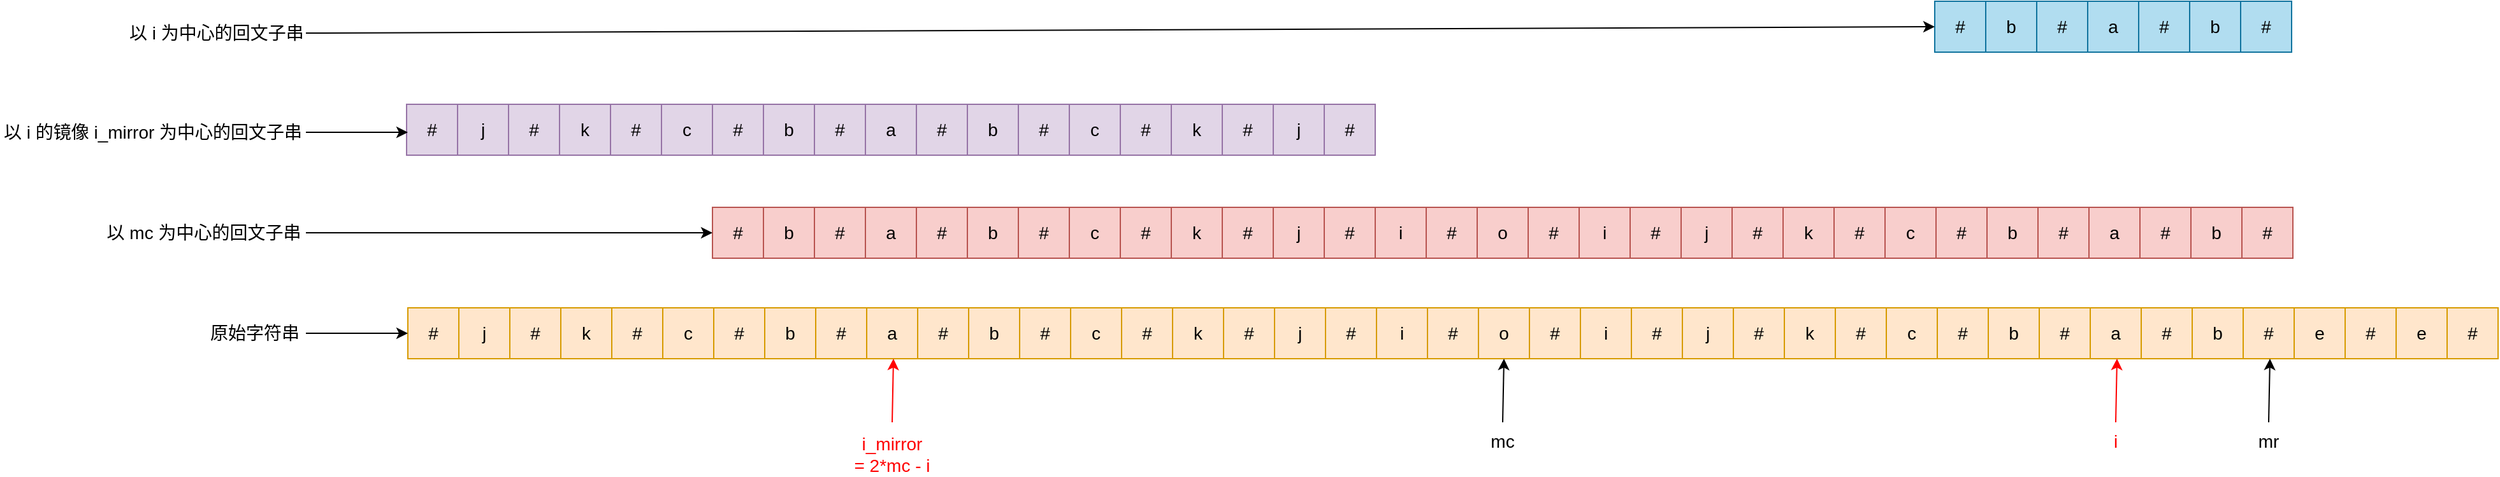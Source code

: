 <mxfile version="20.5.1" type="github">
  <diagram id="ujsnzzT5qiEsHkCUB0JQ" name="Page-1">
    <mxGraphModel dx="2804" dy="2244" grid="1" gridSize="10" guides="1" tooltips="1" connect="1" arrows="1" fold="1" page="1" pageScale="1" pageWidth="850" pageHeight="1100" math="0" shadow="0">
      <root>
        <mxCell id="0" />
        <mxCell id="1" parent="0" />
        <mxCell id="9lWGS304YXizCPAKgDYG-1" value="#" style="rounded=0;whiteSpace=wrap;html=1;fontSize=14;fillColor=#ffe6cc;strokeColor=#d79b00;" vertex="1" parent="1">
          <mxGeometry x="160" y="160" width="40" height="40" as="geometry" />
        </mxCell>
        <mxCell id="9lWGS304YXizCPAKgDYG-2" value="j" style="rounded=0;whiteSpace=wrap;html=1;fontSize=14;fillColor=#ffe6cc;strokeColor=#d79b00;" vertex="1" parent="1">
          <mxGeometry x="200" y="160" width="40" height="40" as="geometry" />
        </mxCell>
        <mxCell id="9lWGS304YXizCPAKgDYG-3" value="#" style="rounded=0;whiteSpace=wrap;html=1;fontSize=14;fillColor=#ffe6cc;strokeColor=#d79b00;" vertex="1" parent="1">
          <mxGeometry x="240" y="160" width="40" height="40" as="geometry" />
        </mxCell>
        <mxCell id="9lWGS304YXizCPAKgDYG-4" value="i" style="rounded=0;whiteSpace=wrap;html=1;fontSize=14;fillColor=#ffe6cc;strokeColor=#d79b00;" vertex="1" parent="1">
          <mxGeometry x="280" y="160" width="40" height="40" as="geometry" />
        </mxCell>
        <mxCell id="9lWGS304YXizCPAKgDYG-5" value="#" style="rounded=0;whiteSpace=wrap;html=1;fontSize=14;fillColor=#ffe6cc;strokeColor=#d79b00;" vertex="1" parent="1">
          <mxGeometry x="320" y="160" width="40" height="40" as="geometry" />
        </mxCell>
        <mxCell id="9lWGS304YXizCPAKgDYG-6" value="o" style="rounded=0;whiteSpace=wrap;html=1;fontSize=14;fillColor=#ffe6cc;strokeColor=#d79b00;" vertex="1" parent="1">
          <mxGeometry x="360" y="160" width="40" height="40" as="geometry" />
        </mxCell>
        <mxCell id="9lWGS304YXizCPAKgDYG-7" value="#" style="rounded=0;whiteSpace=wrap;html=1;fontSize=14;fillColor=#ffe6cc;strokeColor=#d79b00;" vertex="1" parent="1">
          <mxGeometry x="400" y="160" width="40" height="40" as="geometry" />
        </mxCell>
        <mxCell id="9lWGS304YXizCPAKgDYG-8" value="i" style="rounded=0;whiteSpace=wrap;html=1;fontSize=14;fillColor=#ffe6cc;strokeColor=#d79b00;" vertex="1" parent="1">
          <mxGeometry x="440" y="160" width="40" height="40" as="geometry" />
        </mxCell>
        <mxCell id="9lWGS304YXizCPAKgDYG-9" value="#" style="rounded=0;whiteSpace=wrap;html=1;fontSize=14;fillColor=#ffe6cc;strokeColor=#d79b00;" vertex="1" parent="1">
          <mxGeometry x="480" y="160" width="40" height="40" as="geometry" />
        </mxCell>
        <mxCell id="9lWGS304YXizCPAKgDYG-10" value="j" style="rounded=0;whiteSpace=wrap;html=1;fontSize=14;fillColor=#ffe6cc;strokeColor=#d79b00;" vertex="1" parent="1">
          <mxGeometry x="520" y="160" width="40" height="40" as="geometry" />
        </mxCell>
        <mxCell id="9lWGS304YXizCPAKgDYG-11" value="#" style="rounded=0;whiteSpace=wrap;html=1;fontSize=14;fillColor=#ffe6cc;strokeColor=#d79b00;" vertex="1" parent="1">
          <mxGeometry x="560" y="160" width="40" height="40" as="geometry" />
        </mxCell>
        <mxCell id="9lWGS304YXizCPAKgDYG-12" value="k" style="rounded=0;whiteSpace=wrap;html=1;fontSize=14;fillColor=#ffe6cc;strokeColor=#d79b00;" vertex="1" parent="1">
          <mxGeometry x="600" y="160" width="40" height="40" as="geometry" />
        </mxCell>
        <mxCell id="9lWGS304YXizCPAKgDYG-13" value="#" style="rounded=0;whiteSpace=wrap;html=1;fontSize=14;fillColor=#ffe6cc;strokeColor=#d79b00;" vertex="1" parent="1">
          <mxGeometry x="640" y="160" width="40" height="40" as="geometry" />
        </mxCell>
        <mxCell id="9lWGS304YXizCPAKgDYG-14" value="c" style="rounded=0;whiteSpace=wrap;html=1;fontSize=14;fillColor=#ffe6cc;strokeColor=#d79b00;" vertex="1" parent="1">
          <mxGeometry x="680" y="160" width="40" height="40" as="geometry" />
        </mxCell>
        <mxCell id="9lWGS304YXizCPAKgDYG-15" value="#" style="rounded=0;whiteSpace=wrap;html=1;fontSize=14;fillColor=#ffe6cc;strokeColor=#d79b00;" vertex="1" parent="1">
          <mxGeometry x="720" y="160" width="40" height="40" as="geometry" />
        </mxCell>
        <mxCell id="9lWGS304YXizCPAKgDYG-16" value="b" style="rounded=0;whiteSpace=wrap;html=1;fontSize=14;fillColor=#ffe6cc;strokeColor=#d79b00;" vertex="1" parent="1">
          <mxGeometry x="760" y="160" width="40" height="40" as="geometry" />
        </mxCell>
        <mxCell id="9lWGS304YXizCPAKgDYG-17" value="&lt;font style=&quot;font-size: 14px;&quot;&gt;#&lt;/font&gt;" style="rounded=0;whiteSpace=wrap;html=1;fontSize=14;fillColor=#ffe6cc;strokeColor=#d79b00;" vertex="1" parent="1">
          <mxGeometry x="-480" y="160" width="40" height="40" as="geometry" />
        </mxCell>
        <mxCell id="9lWGS304YXizCPAKgDYG-18" value="j" style="rounded=0;whiteSpace=wrap;html=1;fontSize=14;fillColor=#ffe6cc;strokeColor=#d79b00;" vertex="1" parent="1">
          <mxGeometry x="-440" y="160" width="40" height="40" as="geometry" />
        </mxCell>
        <mxCell id="9lWGS304YXizCPAKgDYG-19" value="#" style="rounded=0;whiteSpace=wrap;html=1;fontSize=14;fillColor=#ffe6cc;strokeColor=#d79b00;" vertex="1" parent="1">
          <mxGeometry x="-400" y="160" width="40" height="40" as="geometry" />
        </mxCell>
        <mxCell id="9lWGS304YXizCPAKgDYG-20" value="k" style="rounded=0;whiteSpace=wrap;html=1;fontSize=14;fillColor=#ffe6cc;strokeColor=#d79b00;" vertex="1" parent="1">
          <mxGeometry x="-360" y="160" width="40" height="40" as="geometry" />
        </mxCell>
        <mxCell id="9lWGS304YXizCPAKgDYG-21" value="#" style="rounded=0;whiteSpace=wrap;html=1;fontSize=14;fillColor=#ffe6cc;strokeColor=#d79b00;" vertex="1" parent="1">
          <mxGeometry x="-320" y="160" width="40" height="40" as="geometry" />
        </mxCell>
        <mxCell id="9lWGS304YXizCPAKgDYG-22" value="c" style="rounded=0;whiteSpace=wrap;html=1;fontSize=14;fillColor=#ffe6cc;strokeColor=#d79b00;" vertex="1" parent="1">
          <mxGeometry x="-280" y="160" width="40" height="40" as="geometry" />
        </mxCell>
        <mxCell id="9lWGS304YXizCPAKgDYG-23" value="#" style="rounded=0;whiteSpace=wrap;html=1;fontSize=14;fillColor=#ffe6cc;strokeColor=#d79b00;" vertex="1" parent="1">
          <mxGeometry x="-240" y="160" width="40" height="40" as="geometry" />
        </mxCell>
        <mxCell id="9lWGS304YXizCPAKgDYG-24" value="b" style="rounded=0;whiteSpace=wrap;html=1;fontSize=14;fillColor=#ffe6cc;strokeColor=#d79b00;" vertex="1" parent="1">
          <mxGeometry x="-200" y="160" width="40" height="40" as="geometry" />
        </mxCell>
        <mxCell id="9lWGS304YXizCPAKgDYG-25" value="#" style="rounded=0;whiteSpace=wrap;html=1;fontSize=14;fillColor=#ffe6cc;strokeColor=#d79b00;" vertex="1" parent="1">
          <mxGeometry x="-160" y="160" width="40" height="40" as="geometry" />
        </mxCell>
        <mxCell id="9lWGS304YXizCPAKgDYG-26" value="a" style="rounded=0;whiteSpace=wrap;html=1;fontSize=14;fillColor=#ffe6cc;strokeColor=#d79b00;" vertex="1" parent="1">
          <mxGeometry x="-120" y="160" width="40" height="40" as="geometry" />
        </mxCell>
        <mxCell id="9lWGS304YXizCPAKgDYG-27" value="#" style="rounded=0;whiteSpace=wrap;html=1;fontSize=14;fillColor=#ffe6cc;strokeColor=#d79b00;" vertex="1" parent="1">
          <mxGeometry x="-80" y="160" width="40" height="40" as="geometry" />
        </mxCell>
        <mxCell id="9lWGS304YXizCPAKgDYG-28" value="b" style="rounded=0;whiteSpace=wrap;html=1;fontSize=14;fillColor=#ffe6cc;strokeColor=#d79b00;" vertex="1" parent="1">
          <mxGeometry x="-40" y="160" width="40" height="40" as="geometry" />
        </mxCell>
        <mxCell id="9lWGS304YXizCPAKgDYG-29" value="#" style="rounded=0;whiteSpace=wrap;html=1;fontSize=14;fillColor=#ffe6cc;strokeColor=#d79b00;" vertex="1" parent="1">
          <mxGeometry y="160" width="40" height="40" as="geometry" />
        </mxCell>
        <mxCell id="9lWGS304YXizCPAKgDYG-30" value="c" style="rounded=0;whiteSpace=wrap;html=1;fontSize=14;fillColor=#ffe6cc;strokeColor=#d79b00;" vertex="1" parent="1">
          <mxGeometry x="40" y="160" width="40" height="40" as="geometry" />
        </mxCell>
        <mxCell id="9lWGS304YXizCPAKgDYG-31" value="#" style="rounded=0;whiteSpace=wrap;html=1;fontSize=14;fillColor=#ffe6cc;strokeColor=#d79b00;" vertex="1" parent="1">
          <mxGeometry x="80" y="160" width="40" height="40" as="geometry" />
        </mxCell>
        <mxCell id="9lWGS304YXizCPAKgDYG-32" value="k" style="rounded=0;whiteSpace=wrap;html=1;fontSize=14;fillColor=#ffe6cc;strokeColor=#d79b00;" vertex="1" parent="1">
          <mxGeometry x="120" y="160" width="40" height="40" as="geometry" />
        </mxCell>
        <mxCell id="9lWGS304YXizCPAKgDYG-34" value="#" style="rounded=0;whiteSpace=wrap;html=1;fontSize=14;fillColor=#ffe6cc;strokeColor=#d79b00;" vertex="1" parent="1">
          <mxGeometry x="800" y="160" width="40" height="40" as="geometry" />
        </mxCell>
        <mxCell id="9lWGS304YXizCPAKgDYG-35" value="a" style="rounded=0;whiteSpace=wrap;html=1;fontSize=14;fillColor=#ffe6cc;strokeColor=#d79b00;" vertex="1" parent="1">
          <mxGeometry x="840" y="160" width="40" height="40" as="geometry" />
        </mxCell>
        <mxCell id="9lWGS304YXizCPAKgDYG-36" value="#" style="rounded=0;whiteSpace=wrap;html=1;fontSize=14;fillColor=#ffe6cc;strokeColor=#d79b00;" vertex="1" parent="1">
          <mxGeometry x="880" y="160" width="40" height="40" as="geometry" />
        </mxCell>
        <mxCell id="9lWGS304YXizCPAKgDYG-37" value="b" style="rounded=0;whiteSpace=wrap;html=1;fontSize=14;fillColor=#ffe6cc;strokeColor=#d79b00;" vertex="1" parent="1">
          <mxGeometry x="920" y="160" width="40" height="40" as="geometry" />
        </mxCell>
        <mxCell id="9lWGS304YXizCPAKgDYG-38" value="#" style="rounded=0;whiteSpace=wrap;html=1;fontSize=14;fillColor=#ffe6cc;strokeColor=#d79b00;" vertex="1" parent="1">
          <mxGeometry x="960" y="160" width="40" height="40" as="geometry" />
        </mxCell>
        <mxCell id="9lWGS304YXizCPAKgDYG-39" value="e" style="rounded=0;whiteSpace=wrap;html=1;fontSize=14;fillColor=#ffe6cc;strokeColor=#d79b00;" vertex="1" parent="1">
          <mxGeometry x="1000" y="160" width="40" height="40" as="geometry" />
        </mxCell>
        <mxCell id="9lWGS304YXizCPAKgDYG-40" value="#" style="rounded=0;whiteSpace=wrap;html=1;fontSize=14;fillColor=#ffe6cc;strokeColor=#d79b00;" vertex="1" parent="1">
          <mxGeometry x="1040" y="160" width="40" height="40" as="geometry" />
        </mxCell>
        <mxCell id="9lWGS304YXizCPAKgDYG-41" value="e" style="rounded=0;whiteSpace=wrap;html=1;fontSize=14;fillColor=#ffe6cc;strokeColor=#d79b00;" vertex="1" parent="1">
          <mxGeometry x="1080" y="160" width="40" height="40" as="geometry" />
        </mxCell>
        <mxCell id="9lWGS304YXizCPAKgDYG-42" value="#" style="rounded=0;whiteSpace=wrap;html=1;fontSize=14;fillColor=#ffe6cc;strokeColor=#d79b00;" vertex="1" parent="1">
          <mxGeometry x="1120" y="160" width="40" height="40" as="geometry" />
        </mxCell>
        <mxCell id="9lWGS304YXizCPAKgDYG-75" value="#" style="rounded=0;whiteSpace=wrap;html=1;fontSize=14;fillColor=#f8cecc;strokeColor=#b85450;" vertex="1" parent="1">
          <mxGeometry x="159" y="81" width="40" height="40" as="geometry" />
        </mxCell>
        <mxCell id="9lWGS304YXizCPAKgDYG-76" value="j" style="rounded=0;whiteSpace=wrap;html=1;fontSize=14;fillColor=#f8cecc;strokeColor=#b85450;" vertex="1" parent="1">
          <mxGeometry x="199" y="81" width="40" height="40" as="geometry" />
        </mxCell>
        <mxCell id="9lWGS304YXizCPAKgDYG-77" value="#" style="rounded=0;whiteSpace=wrap;html=1;fontSize=14;fillColor=#f8cecc;strokeColor=#b85450;" vertex="1" parent="1">
          <mxGeometry x="239" y="81" width="40" height="40" as="geometry" />
        </mxCell>
        <mxCell id="9lWGS304YXizCPAKgDYG-78" value="i" style="rounded=0;whiteSpace=wrap;html=1;fontSize=14;fillColor=#f8cecc;strokeColor=#b85450;" vertex="1" parent="1">
          <mxGeometry x="279" y="81" width="40" height="40" as="geometry" />
        </mxCell>
        <mxCell id="9lWGS304YXizCPAKgDYG-79" value="#" style="rounded=0;whiteSpace=wrap;html=1;fontSize=14;fillColor=#f8cecc;strokeColor=#b85450;" vertex="1" parent="1">
          <mxGeometry x="319" y="81" width="40" height="40" as="geometry" />
        </mxCell>
        <mxCell id="9lWGS304YXizCPAKgDYG-80" value="o" style="rounded=0;whiteSpace=wrap;html=1;fontSize=14;fillColor=#f8cecc;strokeColor=#b85450;" vertex="1" parent="1">
          <mxGeometry x="359" y="81" width="40" height="40" as="geometry" />
        </mxCell>
        <mxCell id="9lWGS304YXizCPAKgDYG-81" value="#" style="rounded=0;whiteSpace=wrap;html=1;fontSize=14;fillColor=#f8cecc;strokeColor=#b85450;" vertex="1" parent="1">
          <mxGeometry x="399" y="81" width="40" height="40" as="geometry" />
        </mxCell>
        <mxCell id="9lWGS304YXizCPAKgDYG-82" value="i" style="rounded=0;whiteSpace=wrap;html=1;fontSize=14;fillColor=#f8cecc;strokeColor=#b85450;" vertex="1" parent="1">
          <mxGeometry x="439" y="81" width="40" height="40" as="geometry" />
        </mxCell>
        <mxCell id="9lWGS304YXizCPAKgDYG-83" value="#" style="rounded=0;whiteSpace=wrap;html=1;fontSize=14;fillColor=#f8cecc;strokeColor=#b85450;" vertex="1" parent="1">
          <mxGeometry x="479" y="81" width="40" height="40" as="geometry" />
        </mxCell>
        <mxCell id="9lWGS304YXizCPAKgDYG-84" value="j" style="rounded=0;whiteSpace=wrap;html=1;fontSize=14;fillColor=#f8cecc;strokeColor=#b85450;" vertex="1" parent="1">
          <mxGeometry x="519" y="81" width="40" height="40" as="geometry" />
        </mxCell>
        <mxCell id="9lWGS304YXizCPAKgDYG-85" value="#" style="rounded=0;whiteSpace=wrap;html=1;fontSize=14;fillColor=#f8cecc;strokeColor=#b85450;" vertex="1" parent="1">
          <mxGeometry x="559" y="81" width="40" height="40" as="geometry" />
        </mxCell>
        <mxCell id="9lWGS304YXizCPAKgDYG-86" value="k" style="rounded=0;whiteSpace=wrap;html=1;fontSize=14;fillColor=#f8cecc;strokeColor=#b85450;" vertex="1" parent="1">
          <mxGeometry x="599" y="81" width="40" height="40" as="geometry" />
        </mxCell>
        <mxCell id="9lWGS304YXizCPAKgDYG-87" value="#" style="rounded=0;whiteSpace=wrap;html=1;fontSize=14;fillColor=#f8cecc;strokeColor=#b85450;" vertex="1" parent="1">
          <mxGeometry x="639" y="81" width="40" height="40" as="geometry" />
        </mxCell>
        <mxCell id="9lWGS304YXizCPAKgDYG-88" value="c" style="rounded=0;whiteSpace=wrap;html=1;fontSize=14;fillColor=#f8cecc;strokeColor=#b85450;" vertex="1" parent="1">
          <mxGeometry x="679" y="81" width="40" height="40" as="geometry" />
        </mxCell>
        <mxCell id="9lWGS304YXizCPAKgDYG-89" value="#" style="rounded=0;whiteSpace=wrap;html=1;fontSize=14;fillColor=#f8cecc;strokeColor=#b85450;" vertex="1" parent="1">
          <mxGeometry x="719" y="81" width="40" height="40" as="geometry" />
        </mxCell>
        <mxCell id="9lWGS304YXizCPAKgDYG-90" value="b" style="rounded=0;whiteSpace=wrap;html=1;fontSize=14;fillColor=#f8cecc;strokeColor=#b85450;" vertex="1" parent="1">
          <mxGeometry x="759" y="81" width="40" height="40" as="geometry" />
        </mxCell>
        <mxCell id="9lWGS304YXizCPAKgDYG-91" value="#" style="rounded=0;whiteSpace=wrap;html=1;fontSize=14;fillColor=#f8cecc;strokeColor=#b85450;" vertex="1" parent="1">
          <mxGeometry x="-241" y="81" width="40" height="40" as="geometry" />
        </mxCell>
        <mxCell id="9lWGS304YXizCPAKgDYG-92" value="b" style="rounded=0;whiteSpace=wrap;html=1;fontSize=14;fillColor=#f8cecc;strokeColor=#b85450;" vertex="1" parent="1">
          <mxGeometry x="-201" y="81" width="40" height="40" as="geometry" />
        </mxCell>
        <mxCell id="9lWGS304YXizCPAKgDYG-93" value="#" style="rounded=0;whiteSpace=wrap;html=1;fontSize=14;fillColor=#f8cecc;strokeColor=#b85450;" vertex="1" parent="1">
          <mxGeometry x="-161" y="81" width="40" height="40" as="geometry" />
        </mxCell>
        <mxCell id="9lWGS304YXizCPAKgDYG-94" value="a" style="rounded=0;whiteSpace=wrap;html=1;fontSize=14;fillColor=#f8cecc;strokeColor=#b85450;" vertex="1" parent="1">
          <mxGeometry x="-121" y="81" width="40" height="40" as="geometry" />
        </mxCell>
        <mxCell id="9lWGS304YXizCPAKgDYG-95" value="#" style="rounded=0;whiteSpace=wrap;html=1;fontSize=14;fillColor=#f8cecc;strokeColor=#b85450;" vertex="1" parent="1">
          <mxGeometry x="-81" y="81" width="40" height="40" as="geometry" />
        </mxCell>
        <mxCell id="9lWGS304YXizCPAKgDYG-96" value="b" style="rounded=0;whiteSpace=wrap;html=1;fontSize=14;fillColor=#f8cecc;strokeColor=#b85450;" vertex="1" parent="1">
          <mxGeometry x="-41" y="81" width="40" height="40" as="geometry" />
        </mxCell>
        <mxCell id="9lWGS304YXizCPAKgDYG-97" value="#" style="rounded=0;whiteSpace=wrap;html=1;fontSize=14;fillColor=#f8cecc;strokeColor=#b85450;" vertex="1" parent="1">
          <mxGeometry x="-1" y="81" width="40" height="40" as="geometry" />
        </mxCell>
        <mxCell id="9lWGS304YXizCPAKgDYG-98" value="c" style="rounded=0;whiteSpace=wrap;html=1;fontSize=14;fillColor=#f8cecc;strokeColor=#b85450;" vertex="1" parent="1">
          <mxGeometry x="39" y="81" width="40" height="40" as="geometry" />
        </mxCell>
        <mxCell id="9lWGS304YXizCPAKgDYG-99" value="#" style="rounded=0;whiteSpace=wrap;html=1;fontSize=14;fillColor=#f8cecc;strokeColor=#b85450;" vertex="1" parent="1">
          <mxGeometry x="79" y="81" width="40" height="40" as="geometry" />
        </mxCell>
        <mxCell id="9lWGS304YXizCPAKgDYG-100" value="k" style="rounded=0;whiteSpace=wrap;html=1;fontSize=14;fillColor=#f8cecc;strokeColor=#b85450;" vertex="1" parent="1">
          <mxGeometry x="119" y="81" width="40" height="40" as="geometry" />
        </mxCell>
        <mxCell id="9lWGS304YXizCPAKgDYG-101" value="#" style="rounded=0;whiteSpace=wrap;html=1;fontSize=14;fillColor=#f8cecc;strokeColor=#b85450;" vertex="1" parent="1">
          <mxGeometry x="799" y="81" width="40" height="40" as="geometry" />
        </mxCell>
        <mxCell id="9lWGS304YXizCPAKgDYG-102" value="a" style="rounded=0;whiteSpace=wrap;html=1;fontSize=14;fillColor=#f8cecc;strokeColor=#b85450;" vertex="1" parent="1">
          <mxGeometry x="839" y="81" width="40" height="40" as="geometry" />
        </mxCell>
        <mxCell id="9lWGS304YXizCPAKgDYG-103" value="#" style="rounded=0;whiteSpace=wrap;html=1;fontSize=14;fillColor=#f8cecc;strokeColor=#b85450;" vertex="1" parent="1">
          <mxGeometry x="879" y="81" width="40" height="40" as="geometry" />
        </mxCell>
        <mxCell id="9lWGS304YXizCPAKgDYG-104" value="b" style="rounded=0;whiteSpace=wrap;html=1;fontSize=14;fillColor=#f8cecc;strokeColor=#b85450;" vertex="1" parent="1">
          <mxGeometry x="919" y="81" width="40" height="40" as="geometry" />
        </mxCell>
        <mxCell id="9lWGS304YXizCPAKgDYG-105" value="#" style="rounded=0;whiteSpace=wrap;html=1;fontSize=14;fillColor=#f8cecc;strokeColor=#b85450;" vertex="1" parent="1">
          <mxGeometry x="959" y="81" width="40" height="40" as="geometry" />
        </mxCell>
        <mxCell id="9lWGS304YXizCPAKgDYG-106" value="mc" style="text;html=1;strokeColor=none;fillColor=none;align=center;verticalAlign=middle;whiteSpace=wrap;rounded=0;fontSize=14;" vertex="1" parent="1">
          <mxGeometry x="349" y="250" width="60" height="30" as="geometry" />
        </mxCell>
        <mxCell id="9lWGS304YXizCPAKgDYG-107" value="" style="endArrow=classic;html=1;rounded=0;fontSize=14;entryX=0.5;entryY=1;entryDx=0;entryDy=0;exitX=0.5;exitY=0;exitDx=0;exitDy=0;" edge="1" parent="1" source="9lWGS304YXizCPAKgDYG-106" target="9lWGS304YXizCPAKgDYG-6">
          <mxGeometry width="50" height="50" relative="1" as="geometry">
            <mxPoint x="280" y="440" as="sourcePoint" />
            <mxPoint x="330" y="390" as="targetPoint" />
          </mxGeometry>
        </mxCell>
        <mxCell id="9lWGS304YXizCPAKgDYG-108" value="mr" style="text;html=1;strokeColor=none;fillColor=none;align=center;verticalAlign=middle;whiteSpace=wrap;rounded=0;fontSize=14;" vertex="1" parent="1">
          <mxGeometry x="950" y="250" width="60" height="30" as="geometry" />
        </mxCell>
        <mxCell id="9lWGS304YXizCPAKgDYG-109" value="" style="endArrow=classic;html=1;rounded=0;fontSize=14;entryX=0.5;entryY=1;entryDx=0;entryDy=0;exitX=0.5;exitY=0;exitDx=0;exitDy=0;" edge="1" parent="1" source="9lWGS304YXizCPAKgDYG-108">
          <mxGeometry width="50" height="50" relative="1" as="geometry">
            <mxPoint x="881" y="440" as="sourcePoint" />
            <mxPoint x="981" y="200" as="targetPoint" />
          </mxGeometry>
        </mxCell>
        <mxCell id="9lWGS304YXizCPAKgDYG-110" value="原始字符串" style="text;html=1;strokeColor=none;fillColor=none;align=center;verticalAlign=middle;whiteSpace=wrap;rounded=0;fontSize=14;" vertex="1" parent="1">
          <mxGeometry x="-640" y="165" width="80" height="30" as="geometry" />
        </mxCell>
        <mxCell id="9lWGS304YXizCPAKgDYG-111" value="" style="endArrow=classic;html=1;rounded=0;fontSize=14;exitX=1;exitY=0.5;exitDx=0;exitDy=0;entryX=0;entryY=0.5;entryDx=0;entryDy=0;" edge="1" parent="1" source="9lWGS304YXizCPAKgDYG-110" target="9lWGS304YXizCPAKgDYG-17">
          <mxGeometry width="50" height="50" relative="1" as="geometry">
            <mxPoint x="280" y="430" as="sourcePoint" />
            <mxPoint x="330" y="380" as="targetPoint" />
          </mxGeometry>
        </mxCell>
        <mxCell id="9lWGS304YXizCPAKgDYG-112" value="以 mc 为中心的回文子串" style="text;html=1;strokeColor=none;fillColor=none;align=center;verticalAlign=middle;whiteSpace=wrap;rounded=0;fontSize=14;" vertex="1" parent="1">
          <mxGeometry x="-720" y="86" width="160" height="30" as="geometry" />
        </mxCell>
        <mxCell id="9lWGS304YXizCPAKgDYG-113" value="" style="endArrow=classic;html=1;rounded=0;fontSize=14;exitX=1;exitY=0.5;exitDx=0;exitDy=0;" edge="1" parent="1" source="9lWGS304YXizCPAKgDYG-112" target="9lWGS304YXizCPAKgDYG-91">
          <mxGeometry width="50" height="50" relative="1" as="geometry">
            <mxPoint x="280" y="351" as="sourcePoint" />
            <mxPoint x="-480" y="101" as="targetPoint" />
          </mxGeometry>
        </mxCell>
        <mxCell id="9lWGS304YXizCPAKgDYG-116" value="i" style="text;html=1;strokeColor=none;fillColor=none;align=center;verticalAlign=middle;whiteSpace=wrap;rounded=0;fontSize=14;fontColor=#FF0000;" vertex="1" parent="1">
          <mxGeometry x="830" y="250" width="60" height="30" as="geometry" />
        </mxCell>
        <mxCell id="9lWGS304YXizCPAKgDYG-117" value="" style="endArrow=classic;html=1;rounded=0;fontSize=14;entryX=0.5;entryY=1;entryDx=0;entryDy=0;exitX=0.5;exitY=0;exitDx=0;exitDy=0;fontColor=#FF0000;strokeColor=#FF0000;" edge="1" parent="1" source="9lWGS304YXizCPAKgDYG-116">
          <mxGeometry width="50" height="50" relative="1" as="geometry">
            <mxPoint x="761" y="440" as="sourcePoint" />
            <mxPoint x="861" y="200" as="targetPoint" />
          </mxGeometry>
        </mxCell>
        <mxCell id="9lWGS304YXizCPAKgDYG-119" value="" style="endArrow=classic;html=1;rounded=0;fontSize=14;entryX=0.5;entryY=1;entryDx=0;entryDy=0;exitX=0.5;exitY=0;exitDx=0;exitDy=0;fontColor=#FF0000;strokeColor=#FF0000;" edge="1" parent="1">
          <mxGeometry width="50" height="50" relative="1" as="geometry">
            <mxPoint x="-100" y="250" as="sourcePoint" />
            <mxPoint x="-99.0" y="200" as="targetPoint" />
          </mxGeometry>
        </mxCell>
        <mxCell id="9lWGS304YXizCPAKgDYG-120" value="i_mirror&lt;br&gt;= 2*mc - i" style="text;html=1;strokeColor=none;fillColor=none;align=center;verticalAlign=middle;whiteSpace=wrap;rounded=0;fontSize=14;fontColor=#FF0000;" vertex="1" parent="1">
          <mxGeometry x="-145" y="260" width="90" height="30" as="geometry" />
        </mxCell>
        <mxCell id="9lWGS304YXizCPAKgDYG-140" value="#" style="rounded=0;whiteSpace=wrap;html=1;fontSize=14;fillColor=#e1d5e7;strokeColor=#9673a6;" vertex="1" parent="1">
          <mxGeometry x="159" width="40" height="40" as="geometry" />
        </mxCell>
        <mxCell id="9lWGS304YXizCPAKgDYG-141" value="j" style="rounded=0;whiteSpace=wrap;html=1;fontSize=14;fillColor=#e1d5e7;strokeColor=#9673a6;" vertex="1" parent="1">
          <mxGeometry x="199" width="40" height="40" as="geometry" />
        </mxCell>
        <mxCell id="9lWGS304YXizCPAKgDYG-142" value="#" style="rounded=0;whiteSpace=wrap;html=1;fontSize=14;fillColor=#e1d5e7;strokeColor=#9673a6;" vertex="1" parent="1">
          <mxGeometry x="239" width="40" height="40" as="geometry" />
        </mxCell>
        <mxCell id="9lWGS304YXizCPAKgDYG-143" value="&lt;font style=&quot;font-size: 14px;&quot;&gt;#&lt;/font&gt;" style="rounded=0;whiteSpace=wrap;html=1;fontSize=14;fillColor=#e1d5e7;strokeColor=#9673a6;" vertex="1" parent="1">
          <mxGeometry x="-481" width="40" height="40" as="geometry" />
        </mxCell>
        <mxCell id="9lWGS304YXizCPAKgDYG-144" value="j" style="rounded=0;whiteSpace=wrap;html=1;fontSize=14;fillColor=#e1d5e7;strokeColor=#9673a6;" vertex="1" parent="1">
          <mxGeometry x="-441" width="40" height="40" as="geometry" />
        </mxCell>
        <mxCell id="9lWGS304YXizCPAKgDYG-145" value="#" style="rounded=0;whiteSpace=wrap;html=1;fontSize=14;fillColor=#e1d5e7;strokeColor=#9673a6;" vertex="1" parent="1">
          <mxGeometry x="-401" width="40" height="40" as="geometry" />
        </mxCell>
        <mxCell id="9lWGS304YXizCPAKgDYG-146" value="k" style="rounded=0;whiteSpace=wrap;html=1;fontSize=14;fillColor=#e1d5e7;strokeColor=#9673a6;" vertex="1" parent="1">
          <mxGeometry x="-361" width="40" height="40" as="geometry" />
        </mxCell>
        <mxCell id="9lWGS304YXizCPAKgDYG-147" value="#" style="rounded=0;whiteSpace=wrap;html=1;fontSize=14;fillColor=#e1d5e7;strokeColor=#9673a6;" vertex="1" parent="1">
          <mxGeometry x="-321" width="40" height="40" as="geometry" />
        </mxCell>
        <mxCell id="9lWGS304YXizCPAKgDYG-148" value="c" style="rounded=0;whiteSpace=wrap;html=1;fontSize=14;fillColor=#e1d5e7;strokeColor=#9673a6;" vertex="1" parent="1">
          <mxGeometry x="-281" width="40" height="40" as="geometry" />
        </mxCell>
        <mxCell id="9lWGS304YXizCPAKgDYG-149" value="#" style="rounded=0;whiteSpace=wrap;html=1;fontSize=14;fillColor=#e1d5e7;strokeColor=#9673a6;" vertex="1" parent="1">
          <mxGeometry x="-241" width="40" height="40" as="geometry" />
        </mxCell>
        <mxCell id="9lWGS304YXizCPAKgDYG-150" value="b" style="rounded=0;whiteSpace=wrap;html=1;fontSize=14;fillColor=#e1d5e7;strokeColor=#9673a6;" vertex="1" parent="1">
          <mxGeometry x="-201" width="40" height="40" as="geometry" />
        </mxCell>
        <mxCell id="9lWGS304YXizCPAKgDYG-151" value="#" style="rounded=0;whiteSpace=wrap;html=1;fontSize=14;fillColor=#e1d5e7;strokeColor=#9673a6;" vertex="1" parent="1">
          <mxGeometry x="-161" width="40" height="40" as="geometry" />
        </mxCell>
        <mxCell id="9lWGS304YXizCPAKgDYG-152" value="a" style="rounded=0;whiteSpace=wrap;html=1;fontSize=14;fillColor=#e1d5e7;strokeColor=#9673a6;" vertex="1" parent="1">
          <mxGeometry x="-121" width="40" height="40" as="geometry" />
        </mxCell>
        <mxCell id="9lWGS304YXizCPAKgDYG-153" value="#" style="rounded=0;whiteSpace=wrap;html=1;fontSize=14;fillColor=#e1d5e7;strokeColor=#9673a6;" vertex="1" parent="1">
          <mxGeometry x="-81" width="40" height="40" as="geometry" />
        </mxCell>
        <mxCell id="9lWGS304YXizCPAKgDYG-154" value="b" style="rounded=0;whiteSpace=wrap;html=1;fontSize=14;fillColor=#e1d5e7;strokeColor=#9673a6;" vertex="1" parent="1">
          <mxGeometry x="-41" width="40" height="40" as="geometry" />
        </mxCell>
        <mxCell id="9lWGS304YXizCPAKgDYG-155" value="#" style="rounded=0;whiteSpace=wrap;html=1;fontSize=14;fillColor=#e1d5e7;strokeColor=#9673a6;" vertex="1" parent="1">
          <mxGeometry x="-1" width="40" height="40" as="geometry" />
        </mxCell>
        <mxCell id="9lWGS304YXizCPAKgDYG-156" value="c" style="rounded=0;whiteSpace=wrap;html=1;fontSize=14;fillColor=#e1d5e7;strokeColor=#9673a6;" vertex="1" parent="1">
          <mxGeometry x="39" width="40" height="40" as="geometry" />
        </mxCell>
        <mxCell id="9lWGS304YXizCPAKgDYG-157" value="#" style="rounded=0;whiteSpace=wrap;html=1;fontSize=14;fillColor=#e1d5e7;strokeColor=#9673a6;" vertex="1" parent="1">
          <mxGeometry x="79" width="40" height="40" as="geometry" />
        </mxCell>
        <mxCell id="9lWGS304YXizCPAKgDYG-158" value="k" style="rounded=0;whiteSpace=wrap;html=1;fontSize=14;fillColor=#e1d5e7;strokeColor=#9673a6;" vertex="1" parent="1">
          <mxGeometry x="119" width="40" height="40" as="geometry" />
        </mxCell>
        <mxCell id="9lWGS304YXizCPAKgDYG-159" value="以 i 的镜像 i_mirror 为中心的回文子串" style="text;html=1;strokeColor=none;fillColor=none;align=center;verticalAlign=middle;whiteSpace=wrap;rounded=0;fontSize=14;" vertex="1" parent="1">
          <mxGeometry x="-800" y="7" width="240" height="30" as="geometry" />
        </mxCell>
        <mxCell id="9lWGS304YXizCPAKgDYG-160" value="" style="endArrow=classic;html=1;rounded=0;fontSize=14;exitX=1;exitY=0.5;exitDx=0;exitDy=0;entryX=0;entryY=0.5;entryDx=0;entryDy=0;" edge="1" parent="1" source="9lWGS304YXizCPAKgDYG-159">
          <mxGeometry width="50" height="50" relative="1" as="geometry">
            <mxPoint x="280" y="272" as="sourcePoint" />
            <mxPoint x="-480" y="22" as="targetPoint" />
          </mxGeometry>
        </mxCell>
        <mxCell id="9lWGS304YXizCPAKgDYG-161" value="#" style="rounded=0;whiteSpace=wrap;html=1;fontSize=14;fillColor=#b1ddf0;strokeColor=#10739e;" vertex="1" parent="1">
          <mxGeometry x="718" y="-81" width="40" height="40" as="geometry" />
        </mxCell>
        <mxCell id="9lWGS304YXizCPAKgDYG-162" value="b" style="rounded=0;whiteSpace=wrap;html=1;fontSize=14;fillColor=#b1ddf0;strokeColor=#10739e;" vertex="1" parent="1">
          <mxGeometry x="758" y="-81" width="40" height="40" as="geometry" />
        </mxCell>
        <mxCell id="9lWGS304YXizCPAKgDYG-163" value="#" style="rounded=0;whiteSpace=wrap;html=1;fontSize=14;fillColor=#b1ddf0;strokeColor=#10739e;" vertex="1" parent="1">
          <mxGeometry x="798" y="-81" width="40" height="40" as="geometry" />
        </mxCell>
        <mxCell id="9lWGS304YXizCPAKgDYG-164" value="a" style="rounded=0;whiteSpace=wrap;html=1;fontSize=14;fillColor=#b1ddf0;strokeColor=#10739e;" vertex="1" parent="1">
          <mxGeometry x="838" y="-81" width="40" height="40" as="geometry" />
        </mxCell>
        <mxCell id="9lWGS304YXizCPAKgDYG-165" value="#" style="rounded=0;whiteSpace=wrap;html=1;fontSize=14;fillColor=#b1ddf0;strokeColor=#10739e;" vertex="1" parent="1">
          <mxGeometry x="878" y="-81" width="40" height="40" as="geometry" />
        </mxCell>
        <mxCell id="9lWGS304YXizCPAKgDYG-166" value="b" style="rounded=0;whiteSpace=wrap;html=1;fontSize=14;fillColor=#b1ddf0;strokeColor=#10739e;" vertex="1" parent="1">
          <mxGeometry x="918" y="-81" width="40" height="40" as="geometry" />
        </mxCell>
        <mxCell id="9lWGS304YXizCPAKgDYG-167" value="#" style="rounded=0;whiteSpace=wrap;html=1;fontSize=14;fillColor=#b1ddf0;strokeColor=#10739e;" vertex="1" parent="1">
          <mxGeometry x="958" y="-81" width="40" height="40" as="geometry" />
        </mxCell>
        <mxCell id="9lWGS304YXizCPAKgDYG-168" value="以 i 为中心的回文子串" style="text;html=1;strokeColor=none;fillColor=none;align=center;verticalAlign=middle;whiteSpace=wrap;rounded=0;fontSize=14;" vertex="1" parent="1">
          <mxGeometry x="-700" y="-71" width="140" height="30" as="geometry" />
        </mxCell>
        <mxCell id="9lWGS304YXizCPAKgDYG-169" value="" style="endArrow=classic;html=1;rounded=0;fontSize=14;exitX=1;exitY=0.5;exitDx=0;exitDy=0;entryX=0;entryY=0.5;entryDx=0;entryDy=0;" edge="1" parent="1" source="9lWGS304YXizCPAKgDYG-168">
          <mxGeometry width="50" height="50" relative="1" as="geometry">
            <mxPoint x="1478" y="189" as="sourcePoint" />
            <mxPoint x="718" y="-61" as="targetPoint" />
          </mxGeometry>
        </mxCell>
      </root>
    </mxGraphModel>
  </diagram>
</mxfile>

